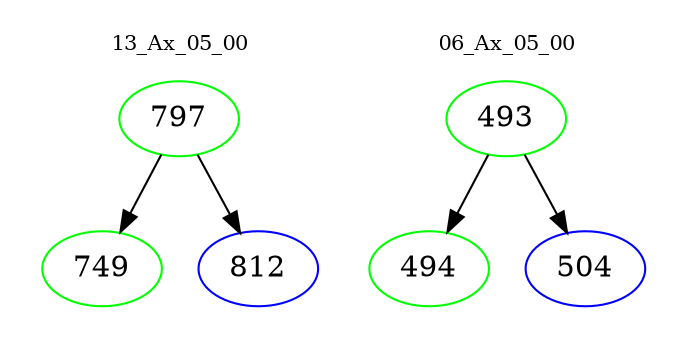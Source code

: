 digraph{
subgraph cluster_0 {
color = white
label = "13_Ax_05_00";
fontsize=10;
T0_797 [label="797", color="green"]
T0_797 -> T0_749 [color="black"]
T0_749 [label="749", color="green"]
T0_797 -> T0_812 [color="black"]
T0_812 [label="812", color="blue"]
}
subgraph cluster_1 {
color = white
label = "06_Ax_05_00";
fontsize=10;
T1_493 [label="493", color="green"]
T1_493 -> T1_494 [color="black"]
T1_494 [label="494", color="green"]
T1_493 -> T1_504 [color="black"]
T1_504 [label="504", color="blue"]
}
}
